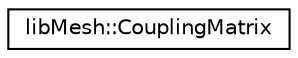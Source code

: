 digraph "Graphical Class Hierarchy"
{
  edge [fontname="Helvetica",fontsize="10",labelfontname="Helvetica",labelfontsize="10"];
  node [fontname="Helvetica",fontsize="10",shape=record];
  rankdir="LR";
  Node1 [label="libMesh::CouplingMatrix",height=0.2,width=0.4,color="black", fillcolor="white", style="filled",URL="$classlibMesh_1_1CouplingMatrix.html"];
}
